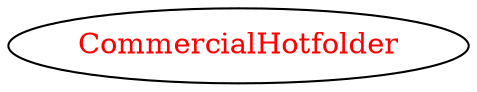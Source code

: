 digraph dependencyGraph {
 concentrate=true;
 ranksep="2.0";
 rankdir="LR"; 
 splines="ortho";
"CommercialHotfolder" [fontcolor="red"];
}